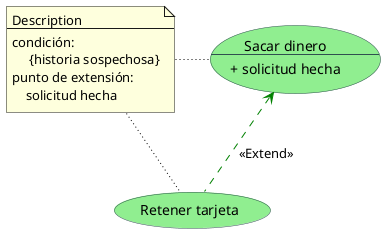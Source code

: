 @startuml
usecase sd as "Sacar dinero
--
+ solicitud hecha"
sd <.. (Retener tarjeta) #green : <<Extend>>
skinparam usecase {
BackgroundColor LightGreen
BorderColor DarkSlateGray
}
note "Description\n--\ncondición:\n     {historia sospechosa}\npunto de extensión:\n    solicitud hecha" as n1
n1 . sd #black;line.dotted
n1 . (Retener tarjeta) #black;line.dotted
@enduml